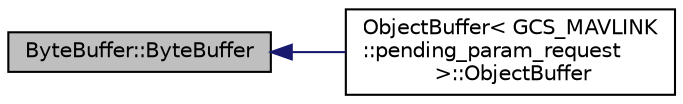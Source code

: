 digraph "ByteBuffer::ByteBuffer"
{
 // INTERACTIVE_SVG=YES
  edge [fontname="Helvetica",fontsize="10",labelfontname="Helvetica",labelfontsize="10"];
  node [fontname="Helvetica",fontsize="10",shape=record];
  rankdir="LR";
  Node1 [label="ByteBuffer::ByteBuffer",height=0.2,width=0.4,color="black", fillcolor="grey75", style="filled", fontcolor="black"];
  Node1 -> Node2 [dir="back",color="midnightblue",fontsize="10",style="solid",fontname="Helvetica"];
  Node2 [label="ObjectBuffer\< GCS_MAVLINK\l::pending_param_request\l \>::ObjectBuffer",height=0.2,width=0.4,color="black", fillcolor="white", style="filled",URL="$classObjectBuffer.html#a06ba7fde741ad0c7843da823d1dc9bd3"];
}
